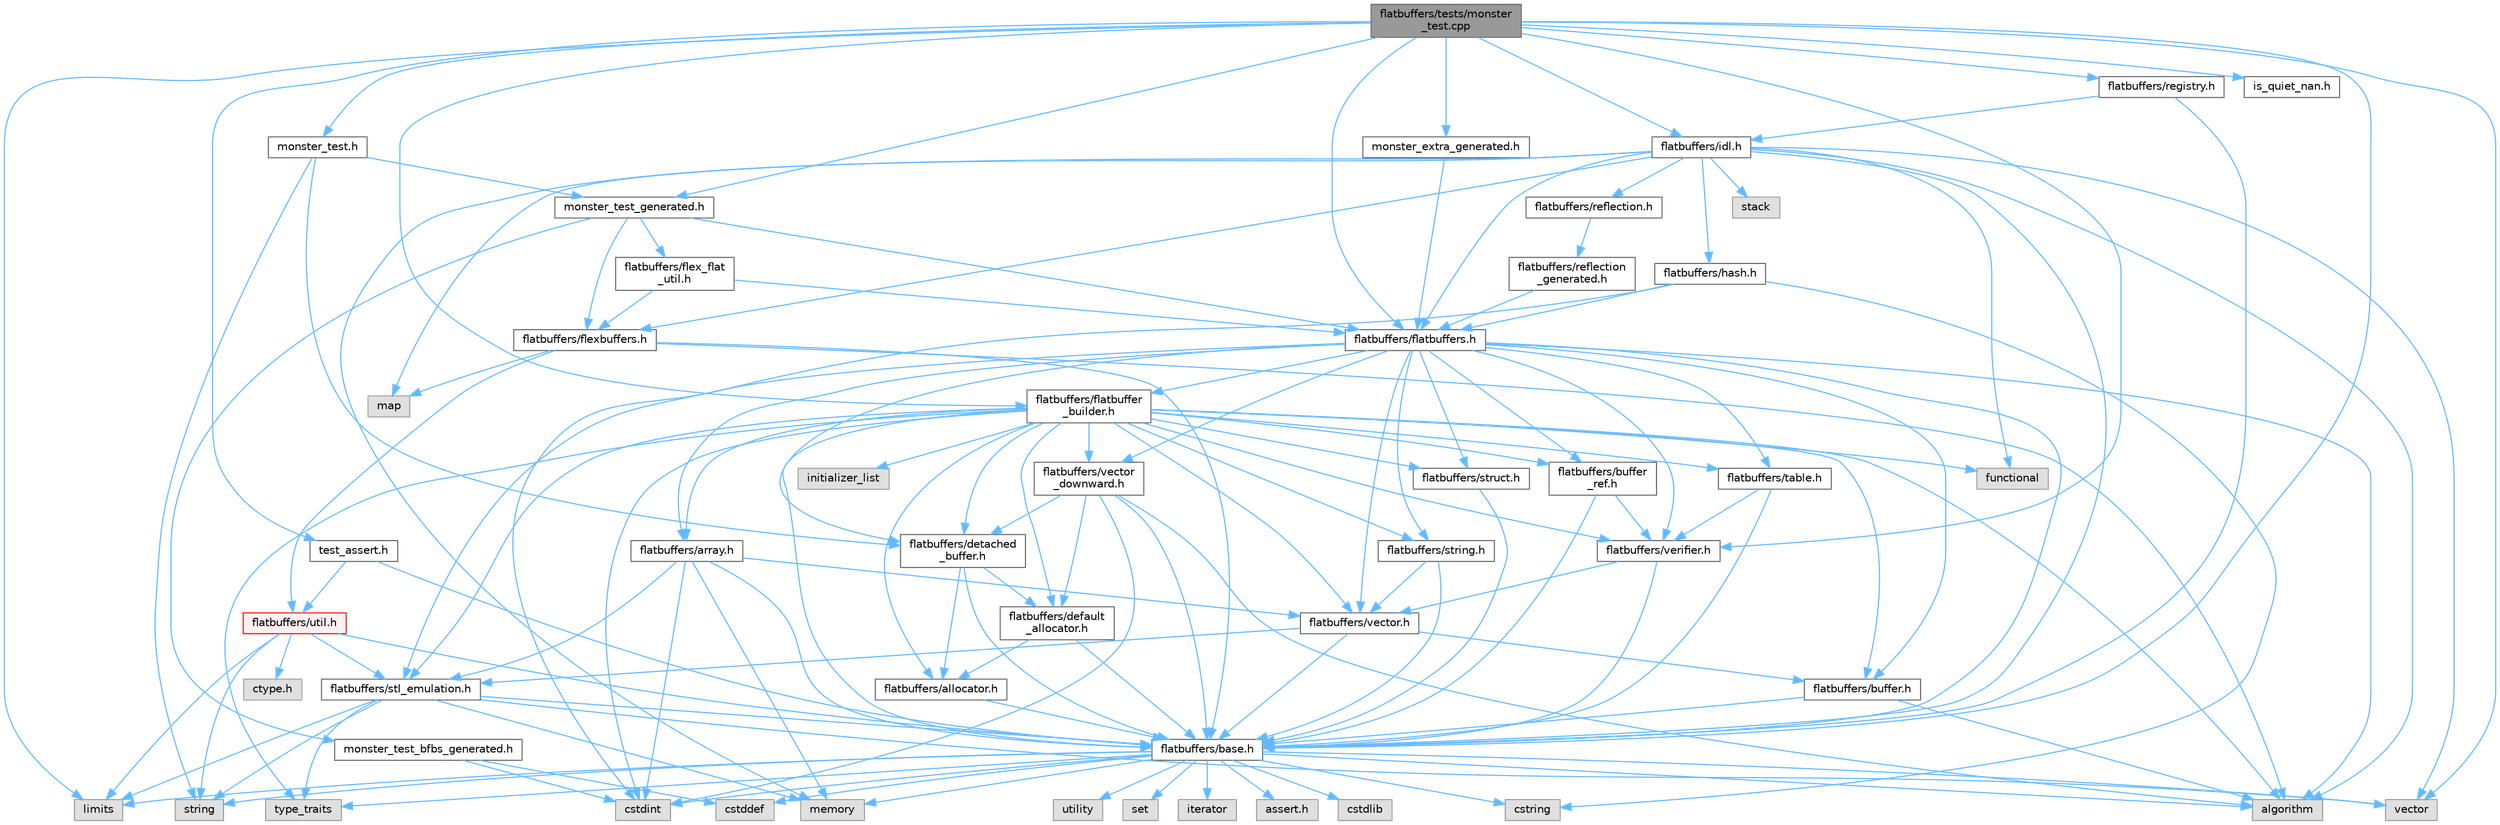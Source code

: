 digraph "flatbuffers/tests/monster_test.cpp"
{
 // LATEX_PDF_SIZE
  bgcolor="transparent";
  edge [fontname=Helvetica,fontsize=10,labelfontname=Helvetica,labelfontsize=10];
  node [fontname=Helvetica,fontsize=10,shape=box,height=0.2,width=0.4];
  Node1 [id="Node000001",label="flatbuffers/tests/monster\l_test.cpp",height=0.2,width=0.4,color="gray40", fillcolor="grey60", style="filled", fontcolor="black",tooltip=" "];
  Node1 -> Node2 [id="edge1_Node000001_Node000002",color="steelblue1",style="solid",tooltip=" "];
  Node2 [id="Node000002",label="monster_test.h",height=0.2,width=0.4,color="grey40", fillcolor="white", style="filled",URL="$monster__test_8h.html",tooltip=" "];
  Node2 -> Node3 [id="edge2_Node000002_Node000003",color="steelblue1",style="solid",tooltip=" "];
  Node3 [id="Node000003",label="string",height=0.2,width=0.4,color="grey60", fillcolor="#E0E0E0", style="filled",tooltip=" "];
  Node2 -> Node4 [id="edge3_Node000002_Node000004",color="steelblue1",style="solid",tooltip=" "];
  Node4 [id="Node000004",label="flatbuffers/detached\l_buffer.h",height=0.2,width=0.4,color="grey40", fillcolor="white", style="filled",URL="$detached__buffer_8h.html",tooltip=" "];
  Node4 -> Node5 [id="edge4_Node000004_Node000005",color="steelblue1",style="solid",tooltip=" "];
  Node5 [id="Node000005",label="flatbuffers/allocator.h",height=0.2,width=0.4,color="grey40", fillcolor="white", style="filled",URL="$allocator_8h.html",tooltip=" "];
  Node5 -> Node6 [id="edge5_Node000005_Node000006",color="steelblue1",style="solid",tooltip=" "];
  Node6 [id="Node000006",label="flatbuffers/base.h",height=0.2,width=0.4,color="grey40", fillcolor="white", style="filled",URL="$base_8h.html",tooltip=" "];
  Node6 -> Node7 [id="edge6_Node000006_Node000007",color="steelblue1",style="solid",tooltip=" "];
  Node7 [id="Node000007",label="assert.h",height=0.2,width=0.4,color="grey60", fillcolor="#E0E0E0", style="filled",tooltip=" "];
  Node6 -> Node8 [id="edge7_Node000006_Node000008",color="steelblue1",style="solid",tooltip=" "];
  Node8 [id="Node000008",label="cstdint",height=0.2,width=0.4,color="grey60", fillcolor="#E0E0E0", style="filled",tooltip=" "];
  Node6 -> Node9 [id="edge8_Node000006_Node000009",color="steelblue1",style="solid",tooltip=" "];
  Node9 [id="Node000009",label="cstddef",height=0.2,width=0.4,color="grey60", fillcolor="#E0E0E0", style="filled",tooltip=" "];
  Node6 -> Node10 [id="edge9_Node000006_Node000010",color="steelblue1",style="solid",tooltip=" "];
  Node10 [id="Node000010",label="cstdlib",height=0.2,width=0.4,color="grey60", fillcolor="#E0E0E0", style="filled",tooltip=" "];
  Node6 -> Node11 [id="edge10_Node000006_Node000011",color="steelblue1",style="solid",tooltip=" "];
  Node11 [id="Node000011",label="cstring",height=0.2,width=0.4,color="grey60", fillcolor="#E0E0E0", style="filled",tooltip=" "];
  Node6 -> Node12 [id="edge11_Node000006_Node000012",color="steelblue1",style="solid",tooltip=" "];
  Node12 [id="Node000012",label="utility",height=0.2,width=0.4,color="grey60", fillcolor="#E0E0E0", style="filled",tooltip=" "];
  Node6 -> Node3 [id="edge12_Node000006_Node000003",color="steelblue1",style="solid",tooltip=" "];
  Node6 -> Node13 [id="edge13_Node000006_Node000013",color="steelblue1",style="solid",tooltip=" "];
  Node13 [id="Node000013",label="type_traits",height=0.2,width=0.4,color="grey60", fillcolor="#E0E0E0", style="filled",tooltip=" "];
  Node6 -> Node14 [id="edge14_Node000006_Node000014",color="steelblue1",style="solid",tooltip=" "];
  Node14 [id="Node000014",label="vector",height=0.2,width=0.4,color="grey60", fillcolor="#E0E0E0", style="filled",tooltip=" "];
  Node6 -> Node15 [id="edge15_Node000006_Node000015",color="steelblue1",style="solid",tooltip=" "];
  Node15 [id="Node000015",label="set",height=0.2,width=0.4,color="grey60", fillcolor="#E0E0E0", style="filled",tooltip=" "];
  Node6 -> Node16 [id="edge16_Node000006_Node000016",color="steelblue1",style="solid",tooltip=" "];
  Node16 [id="Node000016",label="algorithm",height=0.2,width=0.4,color="grey60", fillcolor="#E0E0E0", style="filled",tooltip=" "];
  Node6 -> Node17 [id="edge17_Node000006_Node000017",color="steelblue1",style="solid",tooltip=" "];
  Node17 [id="Node000017",label="limits",height=0.2,width=0.4,color="grey60", fillcolor="#E0E0E0", style="filled",tooltip=" "];
  Node6 -> Node18 [id="edge18_Node000006_Node000018",color="steelblue1",style="solid",tooltip=" "];
  Node18 [id="Node000018",label="iterator",height=0.2,width=0.4,color="grey60", fillcolor="#E0E0E0", style="filled",tooltip=" "];
  Node6 -> Node19 [id="edge19_Node000006_Node000019",color="steelblue1",style="solid",tooltip=" "];
  Node19 [id="Node000019",label="memory",height=0.2,width=0.4,color="grey60", fillcolor="#E0E0E0", style="filled",tooltip=" "];
  Node4 -> Node6 [id="edge20_Node000004_Node000006",color="steelblue1",style="solid",tooltip=" "];
  Node4 -> Node20 [id="edge21_Node000004_Node000020",color="steelblue1",style="solid",tooltip=" "];
  Node20 [id="Node000020",label="flatbuffers/default\l_allocator.h",height=0.2,width=0.4,color="grey40", fillcolor="white", style="filled",URL="$default__allocator_8h.html",tooltip=" "];
  Node20 -> Node5 [id="edge22_Node000020_Node000005",color="steelblue1",style="solid",tooltip=" "];
  Node20 -> Node6 [id="edge23_Node000020_Node000006",color="steelblue1",style="solid",tooltip=" "];
  Node2 -> Node21 [id="edge24_Node000002_Node000021",color="steelblue1",style="solid",tooltip=" "];
  Node21 [id="Node000021",label="monster_test_generated.h",height=0.2,width=0.4,color="grey40", fillcolor="white", style="filled",URL="$monster__test__generated_8h.html",tooltip=" "];
  Node21 -> Node22 [id="edge25_Node000021_Node000022",color="steelblue1",style="solid",tooltip=" "];
  Node22 [id="Node000022",label="flatbuffers/flatbuffers.h",height=0.2,width=0.4,color="grey40", fillcolor="white", style="filled",URL="$flatbuffers_8h.html",tooltip=" "];
  Node22 -> Node16 [id="edge26_Node000022_Node000016",color="steelblue1",style="solid",tooltip=" "];
  Node22 -> Node23 [id="edge27_Node000022_Node000023",color="steelblue1",style="solid",tooltip=" "];
  Node23 [id="Node000023",label="flatbuffers/array.h",height=0.2,width=0.4,color="grey40", fillcolor="white", style="filled",URL="$array_8h.html",tooltip=" "];
  Node23 -> Node8 [id="edge28_Node000023_Node000008",color="steelblue1",style="solid",tooltip=" "];
  Node23 -> Node19 [id="edge29_Node000023_Node000019",color="steelblue1",style="solid",tooltip=" "];
  Node23 -> Node6 [id="edge30_Node000023_Node000006",color="steelblue1",style="solid",tooltip=" "];
  Node23 -> Node24 [id="edge31_Node000023_Node000024",color="steelblue1",style="solid",tooltip=" "];
  Node24 [id="Node000024",label="flatbuffers/stl_emulation.h",height=0.2,width=0.4,color="grey40", fillcolor="white", style="filled",URL="$stl__emulation_8h.html",tooltip=" "];
  Node24 -> Node6 [id="edge32_Node000024_Node000006",color="steelblue1",style="solid",tooltip=" "];
  Node24 -> Node3 [id="edge33_Node000024_Node000003",color="steelblue1",style="solid",tooltip=" "];
  Node24 -> Node13 [id="edge34_Node000024_Node000013",color="steelblue1",style="solid",tooltip=" "];
  Node24 -> Node14 [id="edge35_Node000024_Node000014",color="steelblue1",style="solid",tooltip=" "];
  Node24 -> Node19 [id="edge36_Node000024_Node000019",color="steelblue1",style="solid",tooltip=" "];
  Node24 -> Node17 [id="edge37_Node000024_Node000017",color="steelblue1",style="solid",tooltip=" "];
  Node23 -> Node25 [id="edge38_Node000023_Node000025",color="steelblue1",style="solid",tooltip=" "];
  Node25 [id="Node000025",label="flatbuffers/vector.h",height=0.2,width=0.4,color="grey40", fillcolor="white", style="filled",URL="$vector_8h.html",tooltip=" "];
  Node25 -> Node6 [id="edge39_Node000025_Node000006",color="steelblue1",style="solid",tooltip=" "];
  Node25 -> Node26 [id="edge40_Node000025_Node000026",color="steelblue1",style="solid",tooltip=" "];
  Node26 [id="Node000026",label="flatbuffers/buffer.h",height=0.2,width=0.4,color="grey40", fillcolor="white", style="filled",URL="$buffer_8h.html",tooltip=" "];
  Node26 -> Node16 [id="edge41_Node000026_Node000016",color="steelblue1",style="solid",tooltip=" "];
  Node26 -> Node6 [id="edge42_Node000026_Node000006",color="steelblue1",style="solid",tooltip=" "];
  Node25 -> Node24 [id="edge43_Node000025_Node000024",color="steelblue1",style="solid",tooltip=" "];
  Node22 -> Node6 [id="edge44_Node000022_Node000006",color="steelblue1",style="solid",tooltip=" "];
  Node22 -> Node26 [id="edge45_Node000022_Node000026",color="steelblue1",style="solid",tooltip=" "];
  Node22 -> Node27 [id="edge46_Node000022_Node000027",color="steelblue1",style="solid",tooltip=" "];
  Node27 [id="Node000027",label="flatbuffers/buffer\l_ref.h",height=0.2,width=0.4,color="grey40", fillcolor="white", style="filled",URL="$buffer__ref_8h.html",tooltip=" "];
  Node27 -> Node6 [id="edge47_Node000027_Node000006",color="steelblue1",style="solid",tooltip=" "];
  Node27 -> Node28 [id="edge48_Node000027_Node000028",color="steelblue1",style="solid",tooltip=" "];
  Node28 [id="Node000028",label="flatbuffers/verifier.h",height=0.2,width=0.4,color="grey40", fillcolor="white", style="filled",URL="$verifier_8h.html",tooltip=" "];
  Node28 -> Node6 [id="edge49_Node000028_Node000006",color="steelblue1",style="solid",tooltip=" "];
  Node28 -> Node25 [id="edge50_Node000028_Node000025",color="steelblue1",style="solid",tooltip=" "];
  Node22 -> Node4 [id="edge51_Node000022_Node000004",color="steelblue1",style="solid",tooltip=" "];
  Node22 -> Node29 [id="edge52_Node000022_Node000029",color="steelblue1",style="solid",tooltip=" "];
  Node29 [id="Node000029",label="flatbuffers/flatbuffer\l_builder.h",height=0.2,width=0.4,color="grey40", fillcolor="white", style="filled",URL="$flatbuffer__builder_8h.html",tooltip=" "];
  Node29 -> Node16 [id="edge53_Node000029_Node000016",color="steelblue1",style="solid",tooltip=" "];
  Node29 -> Node8 [id="edge54_Node000029_Node000008",color="steelblue1",style="solid",tooltip=" "];
  Node29 -> Node30 [id="edge55_Node000029_Node000030",color="steelblue1",style="solid",tooltip=" "];
  Node30 [id="Node000030",label="functional",height=0.2,width=0.4,color="grey60", fillcolor="#E0E0E0", style="filled",tooltip=" "];
  Node29 -> Node31 [id="edge56_Node000029_Node000031",color="steelblue1",style="solid",tooltip=" "];
  Node31 [id="Node000031",label="initializer_list",height=0.2,width=0.4,color="grey60", fillcolor="#E0E0E0", style="filled",tooltip=" "];
  Node29 -> Node13 [id="edge57_Node000029_Node000013",color="steelblue1",style="solid",tooltip=" "];
  Node29 -> Node5 [id="edge58_Node000029_Node000005",color="steelblue1",style="solid",tooltip=" "];
  Node29 -> Node23 [id="edge59_Node000029_Node000023",color="steelblue1",style="solid",tooltip=" "];
  Node29 -> Node6 [id="edge60_Node000029_Node000006",color="steelblue1",style="solid",tooltip=" "];
  Node29 -> Node26 [id="edge61_Node000029_Node000026",color="steelblue1",style="solid",tooltip=" "];
  Node29 -> Node27 [id="edge62_Node000029_Node000027",color="steelblue1",style="solid",tooltip=" "];
  Node29 -> Node20 [id="edge63_Node000029_Node000020",color="steelblue1",style="solid",tooltip=" "];
  Node29 -> Node4 [id="edge64_Node000029_Node000004",color="steelblue1",style="solid",tooltip=" "];
  Node29 -> Node24 [id="edge65_Node000029_Node000024",color="steelblue1",style="solid",tooltip=" "];
  Node29 -> Node32 [id="edge66_Node000029_Node000032",color="steelblue1",style="solid",tooltip=" "];
  Node32 [id="Node000032",label="flatbuffers/string.h",height=0.2,width=0.4,color="grey40", fillcolor="white", style="filled",URL="$string_8h.html",tooltip=" "];
  Node32 -> Node6 [id="edge67_Node000032_Node000006",color="steelblue1",style="solid",tooltip=" "];
  Node32 -> Node25 [id="edge68_Node000032_Node000025",color="steelblue1",style="solid",tooltip=" "];
  Node29 -> Node33 [id="edge69_Node000029_Node000033",color="steelblue1",style="solid",tooltip=" "];
  Node33 [id="Node000033",label="flatbuffers/struct.h",height=0.2,width=0.4,color="grey40", fillcolor="white", style="filled",URL="$struct_8h.html",tooltip=" "];
  Node33 -> Node6 [id="edge70_Node000033_Node000006",color="steelblue1",style="solid",tooltip=" "];
  Node29 -> Node34 [id="edge71_Node000029_Node000034",color="steelblue1",style="solid",tooltip=" "];
  Node34 [id="Node000034",label="flatbuffers/table.h",height=0.2,width=0.4,color="grey40", fillcolor="white", style="filled",URL="$table_8h.html",tooltip=" "];
  Node34 -> Node6 [id="edge72_Node000034_Node000006",color="steelblue1",style="solid",tooltip=" "];
  Node34 -> Node28 [id="edge73_Node000034_Node000028",color="steelblue1",style="solid",tooltip=" "];
  Node29 -> Node25 [id="edge74_Node000029_Node000025",color="steelblue1",style="solid",tooltip=" "];
  Node29 -> Node35 [id="edge75_Node000029_Node000035",color="steelblue1",style="solid",tooltip=" "];
  Node35 [id="Node000035",label="flatbuffers/vector\l_downward.h",height=0.2,width=0.4,color="grey40", fillcolor="white", style="filled",URL="$vector__downward_8h.html",tooltip=" "];
  Node35 -> Node16 [id="edge76_Node000035_Node000016",color="steelblue1",style="solid",tooltip=" "];
  Node35 -> Node8 [id="edge77_Node000035_Node000008",color="steelblue1",style="solid",tooltip=" "];
  Node35 -> Node6 [id="edge78_Node000035_Node000006",color="steelblue1",style="solid",tooltip=" "];
  Node35 -> Node20 [id="edge79_Node000035_Node000020",color="steelblue1",style="solid",tooltip=" "];
  Node35 -> Node4 [id="edge80_Node000035_Node000004",color="steelblue1",style="solid",tooltip=" "];
  Node29 -> Node28 [id="edge81_Node000029_Node000028",color="steelblue1",style="solid",tooltip=" "];
  Node22 -> Node24 [id="edge82_Node000022_Node000024",color="steelblue1",style="solid",tooltip=" "];
  Node22 -> Node32 [id="edge83_Node000022_Node000032",color="steelblue1",style="solid",tooltip=" "];
  Node22 -> Node33 [id="edge84_Node000022_Node000033",color="steelblue1",style="solid",tooltip=" "];
  Node22 -> Node34 [id="edge85_Node000022_Node000034",color="steelblue1",style="solid",tooltip=" "];
  Node22 -> Node25 [id="edge86_Node000022_Node000025",color="steelblue1",style="solid",tooltip=" "];
  Node22 -> Node35 [id="edge87_Node000022_Node000035",color="steelblue1",style="solid",tooltip=" "];
  Node22 -> Node28 [id="edge88_Node000022_Node000028",color="steelblue1",style="solid",tooltip=" "];
  Node21 -> Node36 [id="edge89_Node000021_Node000036",color="steelblue1",style="solid",tooltip=" "];
  Node36 [id="Node000036",label="flatbuffers/flexbuffers.h",height=0.2,width=0.4,color="grey40", fillcolor="white", style="filled",URL="$flexbuffers_8h.html",tooltip=" "];
  Node36 -> Node16 [id="edge90_Node000036_Node000016",color="steelblue1",style="solid",tooltip=" "];
  Node36 -> Node37 [id="edge91_Node000036_Node000037",color="steelblue1",style="solid",tooltip=" "];
  Node37 [id="Node000037",label="map",height=0.2,width=0.4,color="grey60", fillcolor="#E0E0E0", style="filled",tooltip=" "];
  Node36 -> Node6 [id="edge92_Node000036_Node000006",color="steelblue1",style="solid",tooltip=" "];
  Node36 -> Node38 [id="edge93_Node000036_Node000038",color="steelblue1",style="solid",tooltip=" "];
  Node38 [id="Node000038",label="flatbuffers/util.h",height=0.2,width=0.4,color="red", fillcolor="#FFF0F0", style="filled",URL="$util_8h.html",tooltip=" "];
  Node38 -> Node39 [id="edge94_Node000038_Node000039",color="steelblue1",style="solid",tooltip=" "];
  Node39 [id="Node000039",label="ctype.h",height=0.2,width=0.4,color="grey60", fillcolor="#E0E0E0", style="filled",tooltip=" "];
  Node38 -> Node6 [id="edge95_Node000038_Node000006",color="steelblue1",style="solid",tooltip=" "];
  Node38 -> Node24 [id="edge96_Node000038_Node000024",color="steelblue1",style="solid",tooltip=" "];
  Node38 -> Node17 [id="edge97_Node000038_Node000017",color="steelblue1",style="solid",tooltip=" "];
  Node38 -> Node3 [id="edge98_Node000038_Node000003",color="steelblue1",style="solid",tooltip=" "];
  Node21 -> Node44 [id="edge99_Node000021_Node000044",color="steelblue1",style="solid",tooltip=" "];
  Node44 [id="Node000044",label="flatbuffers/flex_flat\l_util.h",height=0.2,width=0.4,color="grey40", fillcolor="white", style="filled",URL="$flex__flat__util_8h.html",tooltip=" "];
  Node44 -> Node22 [id="edge100_Node000044_Node000022",color="steelblue1",style="solid",tooltip=" "];
  Node44 -> Node36 [id="edge101_Node000044_Node000036",color="steelblue1",style="solid",tooltip=" "];
  Node21 -> Node45 [id="edge102_Node000021_Node000045",color="steelblue1",style="solid",tooltip=" "];
  Node45 [id="Node000045",label="monster_test_bfbs_generated.h",height=0.2,width=0.4,color="grey40", fillcolor="white", style="filled",URL="$monster__test__bfbs__generated_8h.html",tooltip=" "];
  Node45 -> Node9 [id="edge103_Node000045_Node000009",color="steelblue1",style="solid",tooltip=" "];
  Node45 -> Node8 [id="edge104_Node000045_Node000008",color="steelblue1",style="solid",tooltip=" "];
  Node1 -> Node17 [id="edge105_Node000001_Node000017",color="steelblue1",style="solid",tooltip=" "];
  Node1 -> Node14 [id="edge106_Node000001_Node000014",color="steelblue1",style="solid",tooltip=" "];
  Node1 -> Node6 [id="edge107_Node000001_Node000006",color="steelblue1",style="solid",tooltip=" "];
  Node1 -> Node29 [id="edge108_Node000001_Node000029",color="steelblue1",style="solid",tooltip=" "];
  Node1 -> Node22 [id="edge109_Node000001_Node000022",color="steelblue1",style="solid",tooltip=" "];
  Node1 -> Node46 [id="edge110_Node000001_Node000046",color="steelblue1",style="solid",tooltip=" "];
  Node46 [id="Node000046",label="flatbuffers/idl.h",height=0.2,width=0.4,color="grey40", fillcolor="white", style="filled",URL="$idl_8h.html",tooltip=" "];
  Node46 -> Node16 [id="edge111_Node000046_Node000016",color="steelblue1",style="solid",tooltip=" "];
  Node46 -> Node30 [id="edge112_Node000046_Node000030",color="steelblue1",style="solid",tooltip=" "];
  Node46 -> Node37 [id="edge113_Node000046_Node000037",color="steelblue1",style="solid",tooltip=" "];
  Node46 -> Node19 [id="edge114_Node000046_Node000019",color="steelblue1",style="solid",tooltip=" "];
  Node46 -> Node47 [id="edge115_Node000046_Node000047",color="steelblue1",style="solid",tooltip=" "];
  Node47 [id="Node000047",label="stack",height=0.2,width=0.4,color="grey60", fillcolor="#E0E0E0", style="filled",tooltip=" "];
  Node46 -> Node14 [id="edge116_Node000046_Node000014",color="steelblue1",style="solid",tooltip=" "];
  Node46 -> Node6 [id="edge117_Node000046_Node000006",color="steelblue1",style="solid",tooltip=" "];
  Node46 -> Node22 [id="edge118_Node000046_Node000022",color="steelblue1",style="solid",tooltip=" "];
  Node46 -> Node36 [id="edge119_Node000046_Node000036",color="steelblue1",style="solid",tooltip=" "];
  Node46 -> Node48 [id="edge120_Node000046_Node000048",color="steelblue1",style="solid",tooltip=" "];
  Node48 [id="Node000048",label="flatbuffers/hash.h",height=0.2,width=0.4,color="grey40", fillcolor="white", style="filled",URL="$hash_8h.html",tooltip=" "];
  Node48 -> Node8 [id="edge121_Node000048_Node000008",color="steelblue1",style="solid",tooltip=" "];
  Node48 -> Node11 [id="edge122_Node000048_Node000011",color="steelblue1",style="solid",tooltip=" "];
  Node48 -> Node22 [id="edge123_Node000048_Node000022",color="steelblue1",style="solid",tooltip=" "];
  Node46 -> Node49 [id="edge124_Node000046_Node000049",color="steelblue1",style="solid",tooltip=" "];
  Node49 [id="Node000049",label="flatbuffers/reflection.h",height=0.2,width=0.4,color="grey40", fillcolor="white", style="filled",URL="$reflection_8h.html",tooltip=" "];
  Node49 -> Node50 [id="edge125_Node000049_Node000050",color="steelblue1",style="solid",tooltip=" "];
  Node50 [id="Node000050",label="flatbuffers/reflection\l_generated.h",height=0.2,width=0.4,color="grey40", fillcolor="white", style="filled",URL="$reflection__generated_8h.html",tooltip=" "];
  Node50 -> Node22 [id="edge126_Node000050_Node000022",color="steelblue1",style="solid",tooltip=" "];
  Node1 -> Node51 [id="edge127_Node000001_Node000051",color="steelblue1",style="solid",tooltip=" "];
  Node51 [id="Node000051",label="flatbuffers/registry.h",height=0.2,width=0.4,color="grey40", fillcolor="white", style="filled",URL="$registry_8h.html",tooltip=" "];
  Node51 -> Node6 [id="edge128_Node000051_Node000006",color="steelblue1",style="solid",tooltip=" "];
  Node51 -> Node46 [id="edge129_Node000051_Node000046",color="steelblue1",style="solid",tooltip=" "];
  Node1 -> Node28 [id="edge130_Node000001_Node000028",color="steelblue1",style="solid",tooltip=" "];
  Node1 -> Node52 [id="edge131_Node000001_Node000052",color="steelblue1",style="solid",tooltip=" "];
  Node52 [id="Node000052",label="is_quiet_nan.h",height=0.2,width=0.4,color="grey40", fillcolor="white", style="filled",URL="$is__quiet__nan_8h.html",tooltip=" "];
  Node1 -> Node53 [id="edge132_Node000001_Node000053",color="steelblue1",style="solid",tooltip=" "];
  Node53 [id="Node000053",label="monster_extra_generated.h",height=0.2,width=0.4,color="grey40", fillcolor="white", style="filled",URL="$monster__extra__generated_8h.html",tooltip=" "];
  Node53 -> Node22 [id="edge133_Node000053_Node000022",color="steelblue1",style="solid",tooltip=" "];
  Node1 -> Node21 [id="edge134_Node000001_Node000021",color="steelblue1",style="solid",tooltip=" "];
  Node1 -> Node54 [id="edge135_Node000001_Node000054",color="steelblue1",style="solid",tooltip=" "];
  Node54 [id="Node000054",label="test_assert.h",height=0.2,width=0.4,color="grey40", fillcolor="white", style="filled",URL="$test__assert_8h.html",tooltip=" "];
  Node54 -> Node6 [id="edge136_Node000054_Node000006",color="steelblue1",style="solid",tooltip=" "];
  Node54 -> Node38 [id="edge137_Node000054_Node000038",color="steelblue1",style="solid",tooltip=" "];
}
